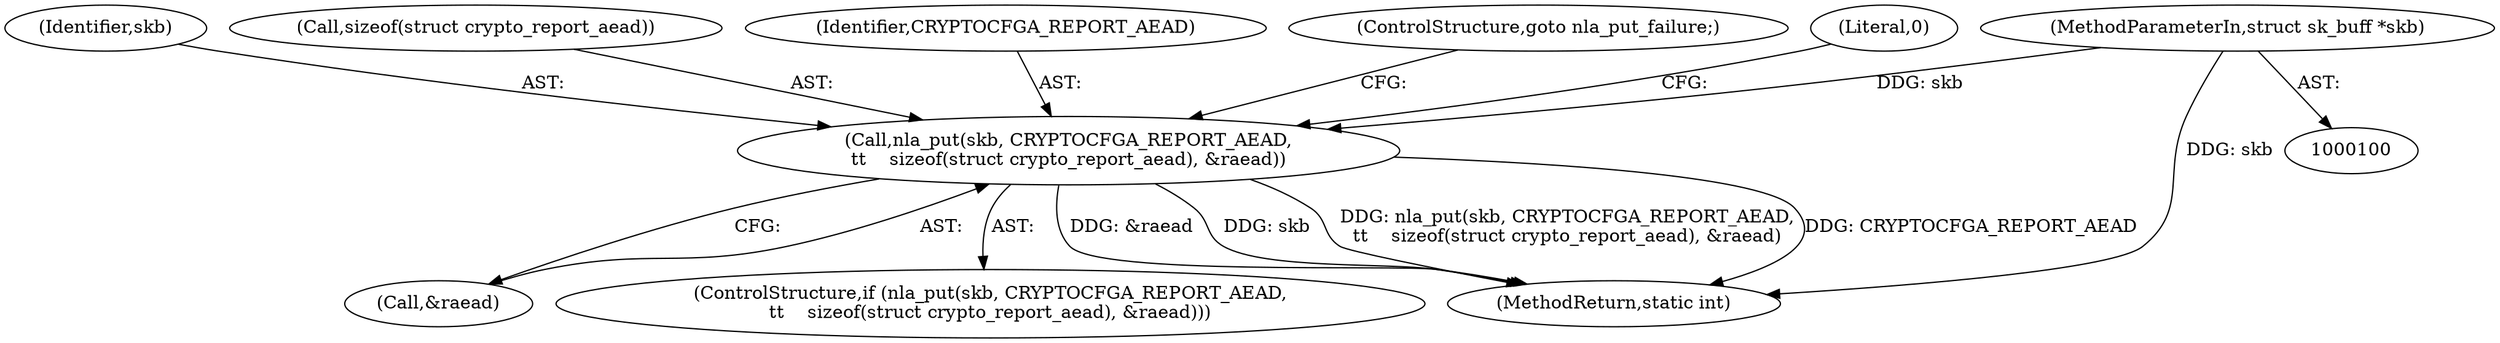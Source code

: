 digraph "0_linux_9a5467bf7b6e9e02ec9c3da4e23747c05faeaac6_1@pointer" {
"1000101" [label="(MethodParameterIn,struct sk_buff *skb)"];
"1000143" [label="(Call,nla_put(skb, CRYPTOCFGA_REPORT_AEAD,\n\t\t    sizeof(struct crypto_report_aead), &raead))"];
"1000144" [label="(Identifier,skb)"];
"1000146" [label="(Call,sizeof(struct crypto_report_aead))"];
"1000145" [label="(Identifier,CRYPTOCFGA_REPORT_AEAD)"];
"1000148" [label="(Call,&raead)"];
"1000143" [label="(Call,nla_put(skb, CRYPTOCFGA_REPORT_AEAD,\n\t\t    sizeof(struct crypto_report_aead), &raead))"];
"1000150" [label="(ControlStructure,goto nla_put_failure;)"];
"1000142" [label="(ControlStructure,if (nla_put(skb, CRYPTOCFGA_REPORT_AEAD,\n\t\t    sizeof(struct crypto_report_aead), &raead)))"];
"1000101" [label="(MethodParameterIn,struct sk_buff *skb)"];
"1000152" [label="(Literal,0)"];
"1000157" [label="(MethodReturn,static int)"];
"1000101" -> "1000100"  [label="AST: "];
"1000101" -> "1000157"  [label="DDG: skb"];
"1000101" -> "1000143"  [label="DDG: skb"];
"1000143" -> "1000142"  [label="AST: "];
"1000143" -> "1000148"  [label="CFG: "];
"1000144" -> "1000143"  [label="AST: "];
"1000145" -> "1000143"  [label="AST: "];
"1000146" -> "1000143"  [label="AST: "];
"1000148" -> "1000143"  [label="AST: "];
"1000150" -> "1000143"  [label="CFG: "];
"1000152" -> "1000143"  [label="CFG: "];
"1000143" -> "1000157"  [label="DDG: &raead"];
"1000143" -> "1000157"  [label="DDG: skb"];
"1000143" -> "1000157"  [label="DDG: nla_put(skb, CRYPTOCFGA_REPORT_AEAD,\n\t\t    sizeof(struct crypto_report_aead), &raead)"];
"1000143" -> "1000157"  [label="DDG: CRYPTOCFGA_REPORT_AEAD"];
}
